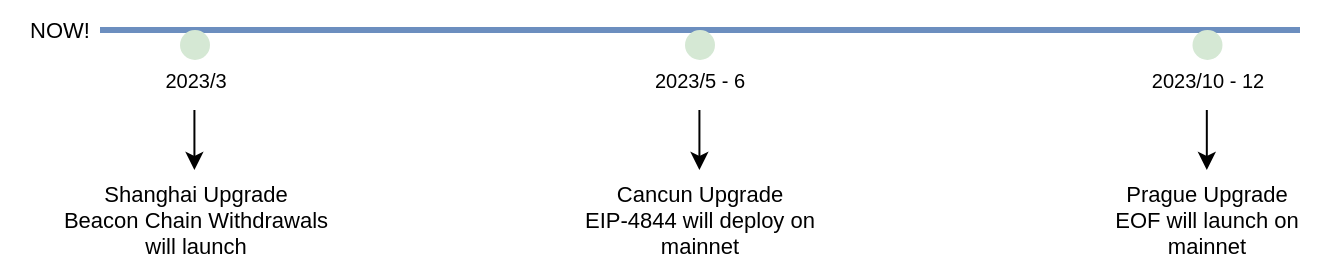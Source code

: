 <mxfile version="20.8.5" type="github">
  <diagram id="_GWmjwF9HjOhCsVazb7B" name="Page-1">
    <mxGraphModel dx="1703" dy="539" grid="1" gridSize="10" guides="1" tooltips="1" connect="1" arrows="1" fold="1" page="1" pageScale="1" pageWidth="850" pageHeight="1100" math="0" shadow="0">
      <root>
        <mxCell id="0" />
        <mxCell id="1" parent="0" />
        <mxCell id="C9u8u517hZ_SCM8-FOsi-1" value="" style="endArrow=none;html=1;rounded=0;strokeWidth=3;fillColor=#dae8fc;strokeColor=#6c8ebf;" edge="1" parent="1">
          <mxGeometry width="50" height="50" relative="1" as="geometry">
            <mxPoint x="10" y="380" as="sourcePoint" />
            <mxPoint x="610" y="380" as="targetPoint" />
          </mxGeometry>
        </mxCell>
        <mxCell id="C9u8u517hZ_SCM8-FOsi-2" value="" style="ellipse;whiteSpace=wrap;html=1;aspect=fixed;fillColor=#d5e8d4;strokeColor=none;" vertex="1" parent="1">
          <mxGeometry x="50" y="380" width="15" height="15" as="geometry" />
        </mxCell>
        <mxCell id="C9u8u517hZ_SCM8-FOsi-4" value="" style="ellipse;whiteSpace=wrap;html=1;aspect=fixed;fillColor=#d5e8d4;strokeColor=none;" vertex="1" parent="1">
          <mxGeometry x="302.5" y="380" width="15" height="15" as="geometry" />
        </mxCell>
        <mxCell id="C9u8u517hZ_SCM8-FOsi-6" value="" style="ellipse;whiteSpace=wrap;html=1;aspect=fixed;fillColor=#d5e8d4;strokeColor=none;" vertex="1" parent="1">
          <mxGeometry x="556.25" y="380" width="15" height="15" as="geometry" />
        </mxCell>
        <mxCell id="C9u8u517hZ_SCM8-FOsi-9" value="&lt;font style=&quot;font-size: 10px;&quot;&gt;2023/3&lt;/font&gt;" style="text;html=1;strokeColor=none;fillColor=none;align=center;verticalAlign=middle;whiteSpace=wrap;rounded=0;" vertex="1" parent="1">
          <mxGeometry x="27.5" y="390" width="60" height="30" as="geometry" />
        </mxCell>
        <mxCell id="C9u8u517hZ_SCM8-FOsi-10" value="&lt;font style=&quot;font-size: 10px;&quot;&gt;2023/5 - 6&lt;br&gt;&lt;/font&gt;" style="text;html=1;strokeColor=none;fillColor=none;align=center;verticalAlign=middle;whiteSpace=wrap;rounded=0;" vertex="1" parent="1">
          <mxGeometry x="280" y="390" width="60" height="30" as="geometry" />
        </mxCell>
        <mxCell id="C9u8u517hZ_SCM8-FOsi-11" value="&lt;font style=&quot;font-size: 10px;&quot;&gt;2023/10 - 12&lt;br&gt;&lt;/font&gt;" style="text;html=1;strokeColor=none;fillColor=none;align=center;verticalAlign=middle;whiteSpace=wrap;rounded=0;" vertex="1" parent="1">
          <mxGeometry x="533.75" y="390" width="60" height="30" as="geometry" />
        </mxCell>
        <mxCell id="C9u8u517hZ_SCM8-FOsi-15" value="&lt;font style=&quot;font-size: 11px;&quot;&gt;Shanghai Upgrade&lt;br&gt;Beacon Chain Withdrawals will launch&lt;br&gt;&lt;/font&gt;" style="text;html=1;strokeColor=none;fillColor=none;align=center;verticalAlign=middle;whiteSpace=wrap;rounded=0;fontSize=10;" vertex="1" parent="1">
          <mxGeometry x="-16.25" y="460" width="147.5" height="30" as="geometry" />
        </mxCell>
        <mxCell id="C9u8u517hZ_SCM8-FOsi-16" value="NOW!" style="text;html=1;strokeColor=none;fillColor=none;align=center;verticalAlign=middle;whiteSpace=wrap;rounded=0;fontSize=11;" vertex="1" parent="1">
          <mxGeometry x="-40" y="365" width="60" height="30" as="geometry" />
        </mxCell>
        <mxCell id="C9u8u517hZ_SCM8-FOsi-17" value="&lt;font style=&quot;font-size: 11px;&quot;&gt;Cancun Upgrade&lt;br&gt;EIP-4844 will deploy on mainnet&lt;br&gt;&lt;/font&gt;" style="text;html=1;strokeColor=none;fillColor=none;align=center;verticalAlign=middle;whiteSpace=wrap;rounded=0;fontSize=10;" vertex="1" parent="1">
          <mxGeometry x="245" y="460" width="130" height="30" as="geometry" />
        </mxCell>
        <mxCell id="C9u8u517hZ_SCM8-FOsi-19" value="" style="endArrow=classic;html=1;rounded=0;strokeWidth=1;fontSize=11;" edge="1" parent="1">
          <mxGeometry width="50" height="50" relative="1" as="geometry">
            <mxPoint x="57.21" y="420" as="sourcePoint" />
            <mxPoint x="57.21" y="450" as="targetPoint" />
          </mxGeometry>
        </mxCell>
        <mxCell id="C9u8u517hZ_SCM8-FOsi-20" value="" style="endArrow=classic;html=1;rounded=0;strokeWidth=1;fontSize=11;" edge="1" parent="1">
          <mxGeometry width="50" height="50" relative="1" as="geometry">
            <mxPoint x="309.71" y="420" as="sourcePoint" />
            <mxPoint x="309.71" y="450" as="targetPoint" />
          </mxGeometry>
        </mxCell>
        <mxCell id="C9u8u517hZ_SCM8-FOsi-26" value="" style="endArrow=classic;html=1;rounded=0;strokeWidth=1;fontSize=11;" edge="1" parent="1">
          <mxGeometry width="50" height="50" relative="1" as="geometry">
            <mxPoint x="563.41" y="420" as="sourcePoint" />
            <mxPoint x="563.41" y="450" as="targetPoint" />
          </mxGeometry>
        </mxCell>
        <mxCell id="C9u8u517hZ_SCM8-FOsi-27" value="&lt;font style=&quot;font-size: 11px;&quot;&gt;Prague Upgrade&lt;br&gt;EOF will launch on mainnet&lt;br&gt;&lt;/font&gt;" style="text;html=1;strokeColor=none;fillColor=none;align=center;verticalAlign=middle;whiteSpace=wrap;rounded=0;fontSize=10;" vertex="1" parent="1">
          <mxGeometry x="501.25" y="450" width="125" height="50" as="geometry" />
        </mxCell>
      </root>
    </mxGraphModel>
  </diagram>
</mxfile>
